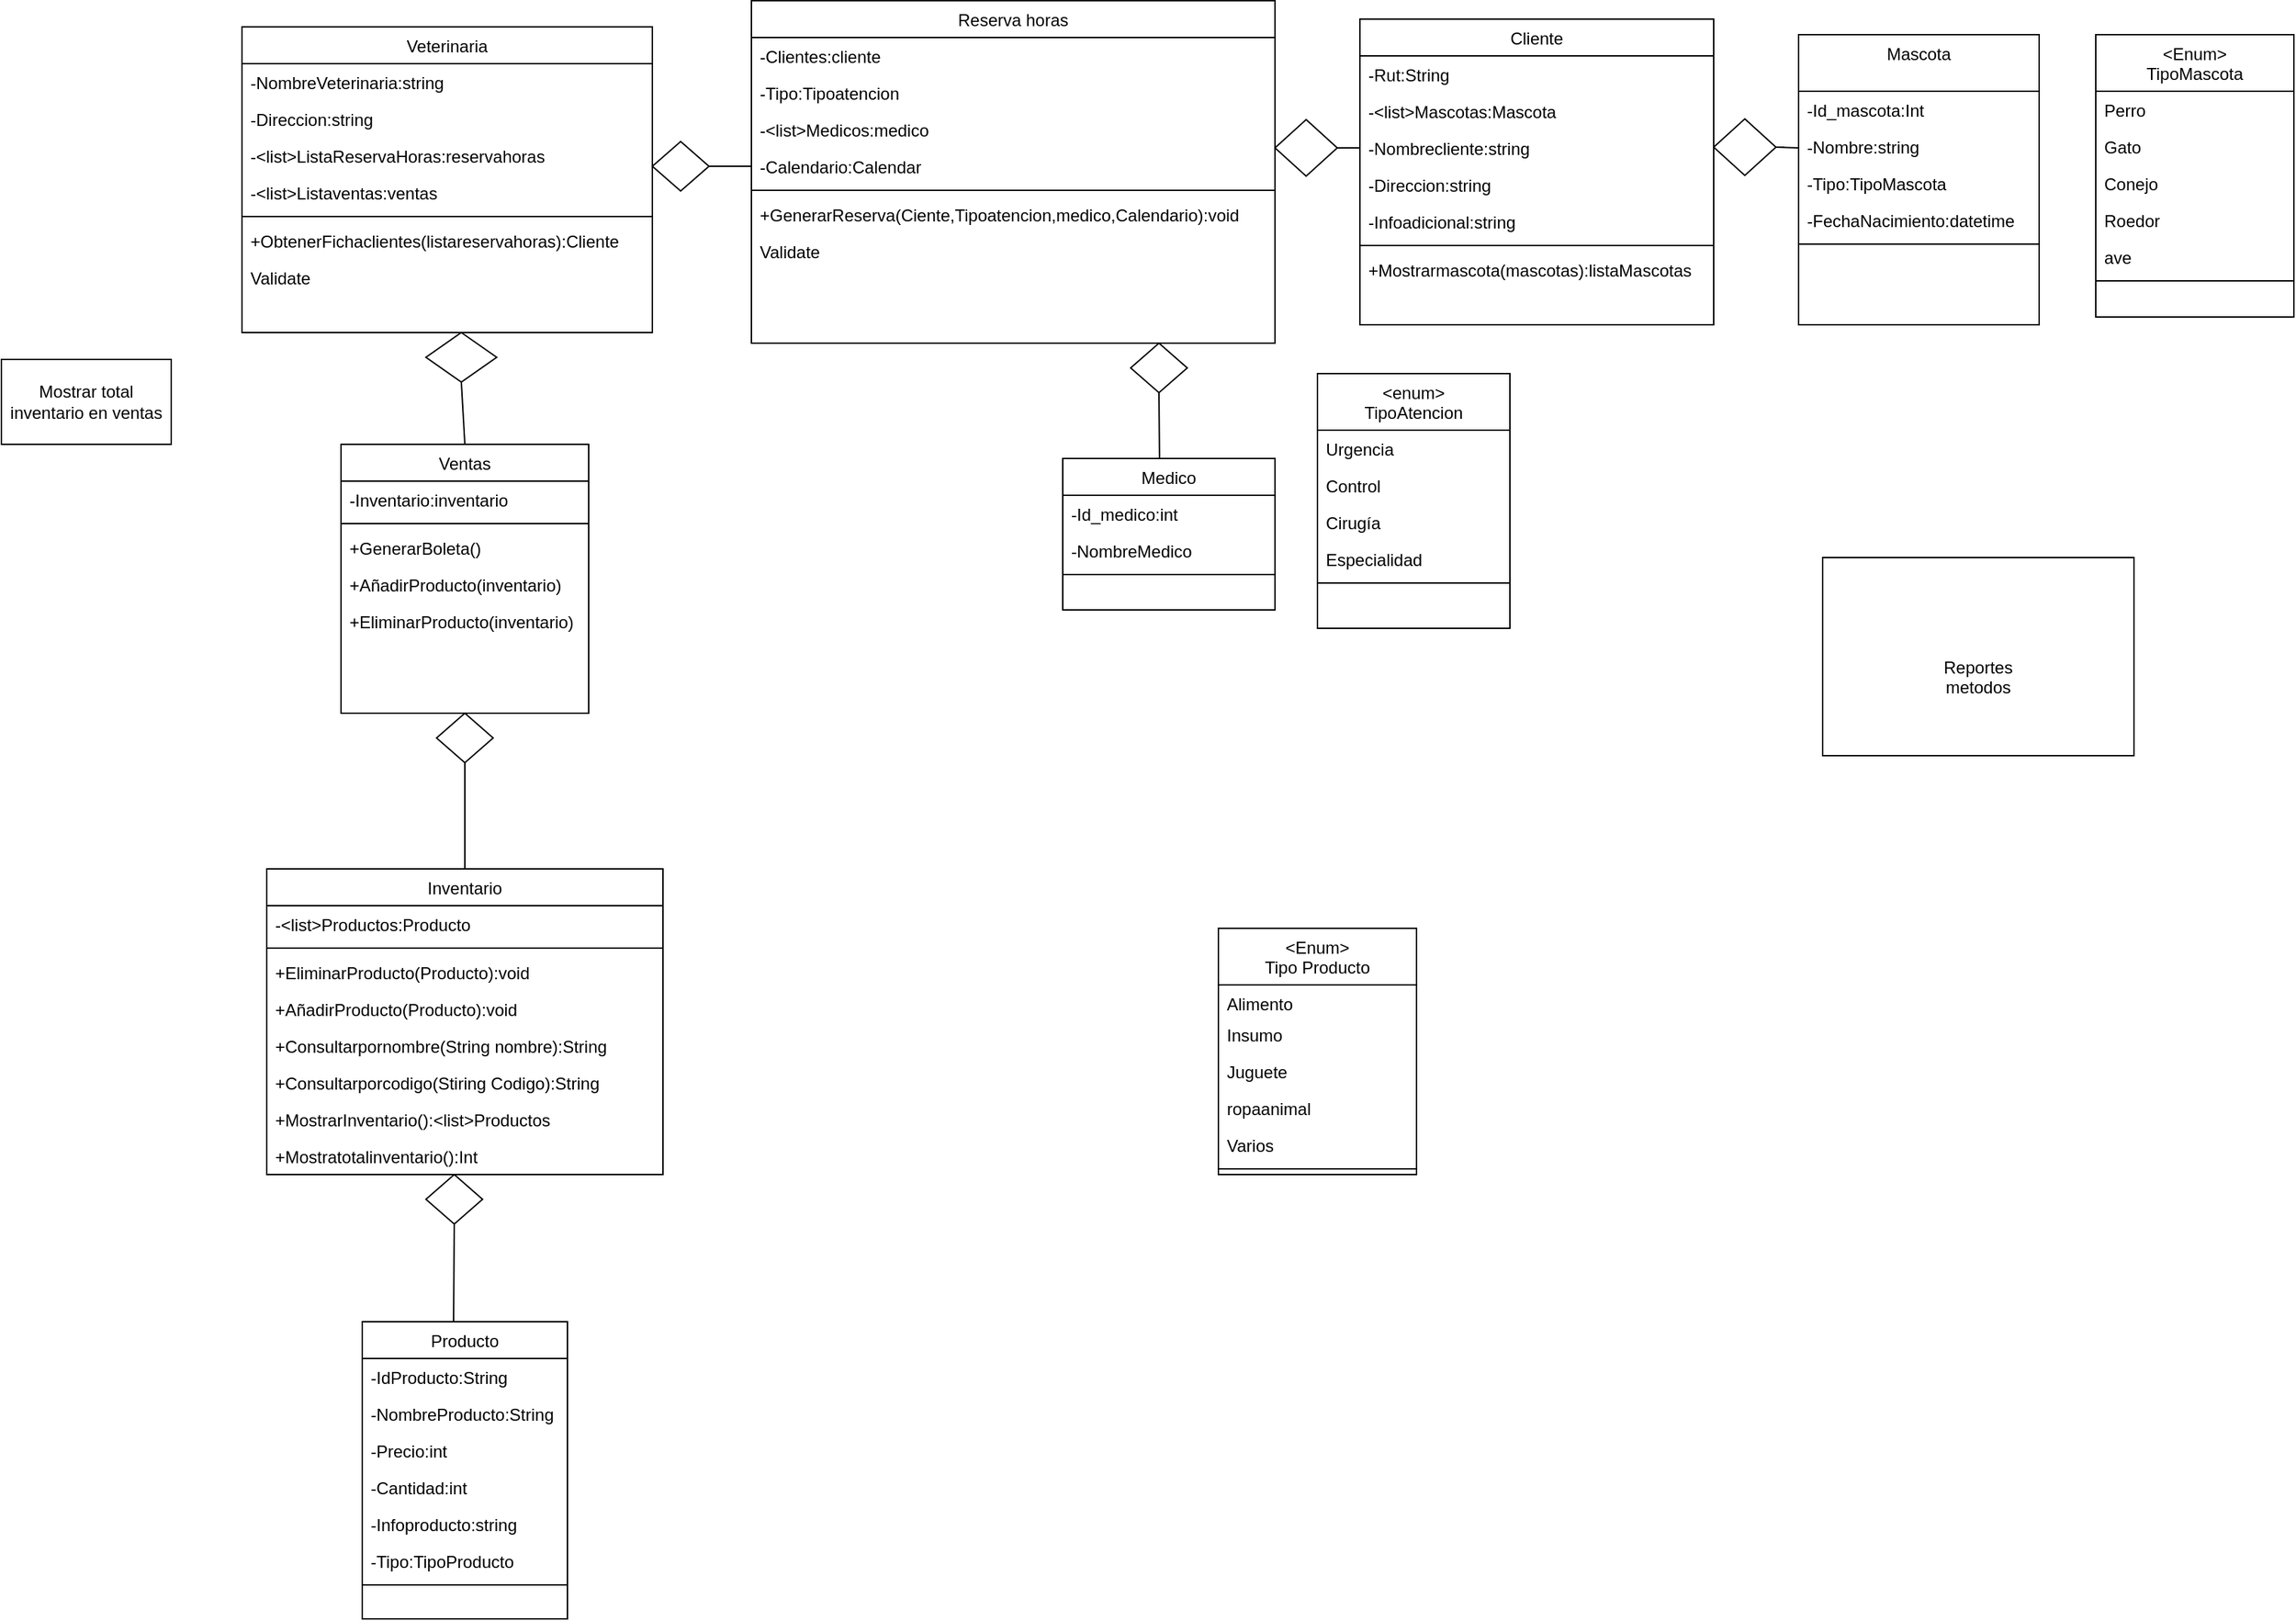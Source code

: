 <mxfile version="14.5.10" type="github">
  <diagram id="C5RBs43oDa-KdzZeNtuy" name="Page-1">
    <mxGraphModel dx="1504" dy="377" grid="1" gridSize="10" guides="1" tooltips="1" connect="1" arrows="1" fold="1" page="1" pageScale="1" pageWidth="827" pageHeight="1169" math="0" shadow="0">
      <root>
        <mxCell id="WIyWlLk6GJQsqaUBKTNV-0" />
        <mxCell id="WIyWlLk6GJQsqaUBKTNV-1" parent="WIyWlLk6GJQsqaUBKTNV-0" />
        <mxCell id="zkfFHV4jXpPFQw0GAbJ--17" value="Inventario" style="swimlane;fontStyle=0;align=center;verticalAlign=top;childLayout=stackLayout;horizontal=1;startSize=26;horizontalStack=0;resizeParent=1;resizeLast=0;collapsible=1;marginBottom=0;rounded=0;shadow=0;strokeWidth=1;" parent="WIyWlLk6GJQsqaUBKTNV-1" vertex="1">
          <mxGeometry x="-272.5" y="620" width="280" height="216" as="geometry">
            <mxRectangle x="550" y="140" width="160" height="26" as="alternateBounds" />
          </mxGeometry>
        </mxCell>
        <mxCell id="pAXLsdDcCpIBpQRC8wqV-13" value="-&lt;list&gt;Productos:Producto" style="text;align=left;verticalAlign=top;spacingLeft=4;spacingRight=4;overflow=hidden;rotatable=0;points=[[0,0.5],[1,0.5]];portConstraint=eastwest;" parent="zkfFHV4jXpPFQw0GAbJ--17" vertex="1">
          <mxGeometry y="26" width="280" height="26" as="geometry" />
        </mxCell>
        <mxCell id="zkfFHV4jXpPFQw0GAbJ--23" value="" style="line;html=1;strokeWidth=1;align=left;verticalAlign=middle;spacingTop=-1;spacingLeft=3;spacingRight=3;rotatable=0;labelPosition=right;points=[];portConstraint=eastwest;" parent="zkfFHV4jXpPFQw0GAbJ--17" vertex="1">
          <mxGeometry y="52" width="280" height="8" as="geometry" />
        </mxCell>
        <mxCell id="zkfFHV4jXpPFQw0GAbJ--24" value="+EliminarProducto(Producto):void" style="text;align=left;verticalAlign=top;spacingLeft=4;spacingRight=4;overflow=hidden;rotatable=0;points=[[0,0.5],[1,0.5]];portConstraint=eastwest;" parent="zkfFHV4jXpPFQw0GAbJ--17" vertex="1">
          <mxGeometry y="60" width="280" height="26" as="geometry" />
        </mxCell>
        <mxCell id="Laql4It3-vyIXYwrqMl--11" value="+AñadirProducto(Producto):void" style="text;align=left;verticalAlign=top;spacingLeft=4;spacingRight=4;overflow=hidden;rotatable=0;points=[[0,0.5],[1,0.5]];portConstraint=eastwest;" parent="zkfFHV4jXpPFQw0GAbJ--17" vertex="1">
          <mxGeometry y="86" width="280" height="26" as="geometry" />
        </mxCell>
        <mxCell id="Y-iIQc1QIP6CNmH4WDU5-6" value="+Consultarpornombre(String nombre):String" style="text;align=left;verticalAlign=top;spacingLeft=4;spacingRight=4;overflow=hidden;rotatable=0;points=[[0,0.5],[1,0.5]];portConstraint=eastwest;" vertex="1" parent="zkfFHV4jXpPFQw0GAbJ--17">
          <mxGeometry y="112" width="280" height="26" as="geometry" />
        </mxCell>
        <mxCell id="Y-iIQc1QIP6CNmH4WDU5-7" value="+Consultarporcodigo(Stiring Codigo):String" style="text;align=left;verticalAlign=top;spacingLeft=4;spacingRight=4;overflow=hidden;rotatable=0;points=[[0,0.5],[1,0.5]];portConstraint=eastwest;" vertex="1" parent="zkfFHV4jXpPFQw0GAbJ--17">
          <mxGeometry y="138" width="280" height="26" as="geometry" />
        </mxCell>
        <mxCell id="Y-iIQc1QIP6CNmH4WDU5-8" value="+MostrarInventario():&lt;list&gt;Productos" style="text;align=left;verticalAlign=top;spacingLeft=4;spacingRight=4;overflow=hidden;rotatable=0;points=[[0,0.5],[1,0.5]];portConstraint=eastwest;" vertex="1" parent="zkfFHV4jXpPFQw0GAbJ--17">
          <mxGeometry y="164" width="280" height="26" as="geometry" />
        </mxCell>
        <mxCell id="Y-iIQc1QIP6CNmH4WDU5-13" value="+Mostratotalinventario():Int " style="text;align=left;verticalAlign=top;spacingLeft=4;spacingRight=4;overflow=hidden;rotatable=0;points=[[0,0.5],[1,0.5]];portConstraint=eastwest;" vertex="1" parent="zkfFHV4jXpPFQw0GAbJ--17">
          <mxGeometry y="190" width="280" height="26" as="geometry" />
        </mxCell>
        <mxCell id="pAXLsdDcCpIBpQRC8wqV-14" value="&lt;Enum&gt;&#xa;TipoMascota" style="swimlane;fontStyle=0;align=center;verticalAlign=top;childLayout=stackLayout;horizontal=1;startSize=40;horizontalStack=0;resizeParent=1;resizeLast=0;collapsible=1;marginBottom=0;rounded=0;shadow=0;strokeWidth=1;" parent="WIyWlLk6GJQsqaUBKTNV-1" vertex="1">
          <mxGeometry x="1020" y="30.5" width="140" height="199.5" as="geometry">
            <mxRectangle x="550" y="140" width="160" height="26" as="alternateBounds" />
          </mxGeometry>
        </mxCell>
        <mxCell id="pAXLsdDcCpIBpQRC8wqV-24" value="Perro" style="text;align=left;verticalAlign=top;spacingLeft=4;spacingRight=4;overflow=hidden;rotatable=0;points=[[0,0.5],[1,0.5]];portConstraint=eastwest;" parent="pAXLsdDcCpIBpQRC8wqV-14" vertex="1">
          <mxGeometry y="40" width="140" height="26" as="geometry" />
        </mxCell>
        <mxCell id="pAXLsdDcCpIBpQRC8wqV-25" value="Gato" style="text;align=left;verticalAlign=top;spacingLeft=4;spacingRight=4;overflow=hidden;rotatable=0;points=[[0,0.5],[1,0.5]];portConstraint=eastwest;" parent="pAXLsdDcCpIBpQRC8wqV-14" vertex="1">
          <mxGeometry y="66" width="140" height="26" as="geometry" />
        </mxCell>
        <mxCell id="pAXLsdDcCpIBpQRC8wqV-26" value="Conejo" style="text;align=left;verticalAlign=top;spacingLeft=4;spacingRight=4;overflow=hidden;rotatable=0;points=[[0,0.5],[1,0.5]];portConstraint=eastwest;" parent="pAXLsdDcCpIBpQRC8wqV-14" vertex="1">
          <mxGeometry y="92" width="140" height="26" as="geometry" />
        </mxCell>
        <mxCell id="pAXLsdDcCpIBpQRC8wqV-27" value="Roedor" style="text;align=left;verticalAlign=top;spacingLeft=4;spacingRight=4;overflow=hidden;rotatable=0;points=[[0,0.5],[1,0.5]];portConstraint=eastwest;" parent="pAXLsdDcCpIBpQRC8wqV-14" vertex="1">
          <mxGeometry y="118" width="140" height="26" as="geometry" />
        </mxCell>
        <mxCell id="pAXLsdDcCpIBpQRC8wqV-28" value="ave" style="text;align=left;verticalAlign=top;spacingLeft=4;spacingRight=4;overflow=hidden;rotatable=0;points=[[0,0.5],[1,0.5]];portConstraint=eastwest;" parent="pAXLsdDcCpIBpQRC8wqV-14" vertex="1">
          <mxGeometry y="144" width="140" height="26" as="geometry" />
        </mxCell>
        <mxCell id="pAXLsdDcCpIBpQRC8wqV-21" value="" style="line;html=1;strokeWidth=1;align=left;verticalAlign=middle;spacingTop=-1;spacingLeft=3;spacingRight=3;rotatable=0;labelPosition=right;points=[];portConstraint=eastwest;" parent="pAXLsdDcCpIBpQRC8wqV-14" vertex="1">
          <mxGeometry y="170" width="140" height="8" as="geometry" />
        </mxCell>
        <mxCell id="pAXLsdDcCpIBpQRC8wqV-29" value="Veterinaria" style="swimlane;fontStyle=0;align=center;verticalAlign=top;childLayout=stackLayout;horizontal=1;startSize=26;horizontalStack=0;resizeParent=1;resizeLast=0;collapsible=1;marginBottom=0;rounded=0;shadow=0;strokeWidth=1;" parent="WIyWlLk6GJQsqaUBKTNV-1" vertex="1">
          <mxGeometry x="-290" y="25" width="290" height="216" as="geometry">
            <mxRectangle x="550" y="140" width="160" height="26" as="alternateBounds" />
          </mxGeometry>
        </mxCell>
        <mxCell id="pAXLsdDcCpIBpQRC8wqV-30" value="-NombreVeterinaria:string" style="text;align=left;verticalAlign=top;spacingLeft=4;spacingRight=4;overflow=hidden;rotatable=0;points=[[0,0.5],[1,0.5]];portConstraint=eastwest;" parent="pAXLsdDcCpIBpQRC8wqV-29" vertex="1">
          <mxGeometry y="26" width="290" height="26" as="geometry" />
        </mxCell>
        <mxCell id="pAXLsdDcCpIBpQRC8wqV-34" value="-Direccion:string" style="text;align=left;verticalAlign=top;spacingLeft=4;spacingRight=4;overflow=hidden;rotatable=0;points=[[0,0.5],[1,0.5]];portConstraint=eastwest;rounded=0;shadow=0;html=0;" parent="pAXLsdDcCpIBpQRC8wqV-29" vertex="1">
          <mxGeometry y="52" width="290" height="26" as="geometry" />
        </mxCell>
        <mxCell id="Laql4It3-vyIXYwrqMl--0" value="-&lt;list&gt;ListaReservaHoras:reservahoras" style="text;align=left;verticalAlign=top;spacingLeft=4;spacingRight=4;overflow=hidden;rotatable=0;points=[[0,0.5],[1,0.5]];portConstraint=eastwest;" parent="pAXLsdDcCpIBpQRC8wqV-29" vertex="1">
          <mxGeometry y="78" width="290" height="26" as="geometry" />
        </mxCell>
        <mxCell id="Y-iIQc1QIP6CNmH4WDU5-12" value="-&lt;list&gt;Listaventas:ventas" style="text;align=left;verticalAlign=top;spacingLeft=4;spacingRight=4;overflow=hidden;rotatable=0;points=[[0,0.5],[1,0.5]];portConstraint=eastwest;" vertex="1" parent="pAXLsdDcCpIBpQRC8wqV-29">
          <mxGeometry y="104" width="290" height="26" as="geometry" />
        </mxCell>
        <mxCell id="pAXLsdDcCpIBpQRC8wqV-36" value="" style="line;html=1;strokeWidth=1;align=left;verticalAlign=middle;spacingTop=-1;spacingLeft=3;spacingRight=3;rotatable=0;labelPosition=right;points=[];portConstraint=eastwest;" parent="pAXLsdDcCpIBpQRC8wqV-29" vertex="1">
          <mxGeometry y="130" width="290" height="8" as="geometry" />
        </mxCell>
        <mxCell id="pAXLsdDcCpIBpQRC8wqV-37" value="+ObtenerFichaclientes(listareservahoras):Cliente" style="text;align=left;verticalAlign=top;spacingLeft=4;spacingRight=4;overflow=hidden;rotatable=0;points=[[0,0.5],[1,0.5]];portConstraint=eastwest;" parent="pAXLsdDcCpIBpQRC8wqV-29" vertex="1">
          <mxGeometry y="138" width="290" height="26" as="geometry" />
        </mxCell>
        <mxCell id="pAXLsdDcCpIBpQRC8wqV-38" value="Validate" style="text;align=left;verticalAlign=top;spacingLeft=4;spacingRight=4;overflow=hidden;rotatable=0;points=[[0,0.5],[1,0.5]];portConstraint=eastwest;" parent="pAXLsdDcCpIBpQRC8wqV-29" vertex="1">
          <mxGeometry y="164" width="290" height="26" as="geometry" />
        </mxCell>
        <mxCell id="pAXLsdDcCpIBpQRC8wqV-39" value="Cliente" style="swimlane;fontStyle=0;align=center;verticalAlign=top;childLayout=stackLayout;horizontal=1;startSize=26;horizontalStack=0;resizeParent=1;resizeLast=0;collapsible=1;marginBottom=0;rounded=0;shadow=0;strokeWidth=1;" parent="WIyWlLk6GJQsqaUBKTNV-1" vertex="1">
          <mxGeometry x="500" y="19.5" width="250" height="216" as="geometry">
            <mxRectangle x="550" y="140" width="160" height="26" as="alternateBounds" />
          </mxGeometry>
        </mxCell>
        <mxCell id="pAXLsdDcCpIBpQRC8wqV-42" value="-Rut:String" style="text;align=left;verticalAlign=top;spacingLeft=4;spacingRight=4;overflow=hidden;rotatable=0;points=[[0,0.5],[1,0.5]];portConstraint=eastwest;rounded=0;shadow=0;html=0;" parent="pAXLsdDcCpIBpQRC8wqV-39" vertex="1">
          <mxGeometry y="26" width="250" height="26" as="geometry" />
        </mxCell>
        <mxCell id="pAXLsdDcCpIBpQRC8wqV-41" value="-&lt;list&gt;Mascotas:Mascota" style="text;align=left;verticalAlign=top;spacingLeft=4;spacingRight=4;overflow=hidden;rotatable=0;points=[[0,0.5],[1,0.5]];portConstraint=eastwest;" parent="pAXLsdDcCpIBpQRC8wqV-39" vertex="1">
          <mxGeometry y="52" width="250" height="26" as="geometry" />
        </mxCell>
        <mxCell id="pAXLsdDcCpIBpQRC8wqV-40" value="-Nombrecliente:string" style="text;align=left;verticalAlign=top;spacingLeft=4;spacingRight=4;overflow=hidden;rotatable=0;points=[[0,0.5],[1,0.5]];portConstraint=eastwest;" parent="pAXLsdDcCpIBpQRC8wqV-39" vertex="1">
          <mxGeometry y="78" width="250" height="26" as="geometry" />
        </mxCell>
        <mxCell id="pAXLsdDcCpIBpQRC8wqV-44" value="-Direccion:string" style="text;align=left;verticalAlign=top;spacingLeft=4;spacingRight=4;overflow=hidden;rotatable=0;points=[[0,0.5],[1,0.5]];portConstraint=eastwest;rounded=0;shadow=0;html=0;" parent="pAXLsdDcCpIBpQRC8wqV-39" vertex="1">
          <mxGeometry y="104" width="250" height="26" as="geometry" />
        </mxCell>
        <mxCell id="pAXLsdDcCpIBpQRC8wqV-45" value="-Infoadicional:string" style="text;align=left;verticalAlign=top;spacingLeft=4;spacingRight=4;overflow=hidden;rotatable=0;points=[[0,0.5],[1,0.5]];portConstraint=eastwest;rounded=0;shadow=0;html=0;" parent="pAXLsdDcCpIBpQRC8wqV-39" vertex="1">
          <mxGeometry y="130" width="250" height="26" as="geometry" />
        </mxCell>
        <mxCell id="pAXLsdDcCpIBpQRC8wqV-46" value="" style="line;html=1;strokeWidth=1;align=left;verticalAlign=middle;spacingTop=-1;spacingLeft=3;spacingRight=3;rotatable=0;labelPosition=right;points=[];portConstraint=eastwest;" parent="pAXLsdDcCpIBpQRC8wqV-39" vertex="1">
          <mxGeometry y="156" width="250" height="8" as="geometry" />
        </mxCell>
        <mxCell id="pAXLsdDcCpIBpQRC8wqV-48" value="+Mostrarmascota(mascotas):listaMascotas" style="text;align=left;verticalAlign=top;spacingLeft=4;spacingRight=4;overflow=hidden;rotatable=0;points=[[0,0.5],[1,0.5]];portConstraint=eastwest;" parent="pAXLsdDcCpIBpQRC8wqV-39" vertex="1">
          <mxGeometry y="164" width="250" height="26" as="geometry" />
        </mxCell>
        <mxCell id="pAXLsdDcCpIBpQRC8wqV-52" value="Mascota" style="swimlane;fontStyle=0;align=center;verticalAlign=top;childLayout=stackLayout;horizontal=1;startSize=40;horizontalStack=0;resizeParent=1;resizeLast=0;collapsible=1;marginBottom=0;rounded=0;shadow=0;strokeWidth=1;" parent="WIyWlLk6GJQsqaUBKTNV-1" vertex="1">
          <mxGeometry x="810" y="30.5" width="170" height="205" as="geometry">
            <mxRectangle x="550" y="140" width="160" height="26" as="alternateBounds" />
          </mxGeometry>
        </mxCell>
        <mxCell id="Y-iIQc1QIP6CNmH4WDU5-19" value="-Id_mascota:Int" style="text;align=left;verticalAlign=top;spacingLeft=4;spacingRight=4;overflow=hidden;rotatable=0;points=[[0,0.5],[1,0.5]];portConstraint=eastwest;" vertex="1" parent="pAXLsdDcCpIBpQRC8wqV-52">
          <mxGeometry y="40" width="170" height="26" as="geometry" />
        </mxCell>
        <mxCell id="pAXLsdDcCpIBpQRC8wqV-53" value="-Nombre:string" style="text;align=left;verticalAlign=top;spacingLeft=4;spacingRight=4;overflow=hidden;rotatable=0;points=[[0,0.5],[1,0.5]];portConstraint=eastwest;" parent="pAXLsdDcCpIBpQRC8wqV-52" vertex="1">
          <mxGeometry y="66" width="170" height="26" as="geometry" />
        </mxCell>
        <mxCell id="pAXLsdDcCpIBpQRC8wqV-54" value="-Tipo:TipoMascota" style="text;align=left;verticalAlign=top;spacingLeft=4;spacingRight=4;overflow=hidden;rotatable=0;points=[[0,0.5],[1,0.5]];portConstraint=eastwest;" parent="pAXLsdDcCpIBpQRC8wqV-52" vertex="1">
          <mxGeometry y="92" width="170" height="26" as="geometry" />
        </mxCell>
        <mxCell id="pAXLsdDcCpIBpQRC8wqV-56" value="-FechaNacimiento:datetime" style="text;align=left;verticalAlign=top;spacingLeft=4;spacingRight=4;overflow=hidden;rotatable=0;points=[[0,0.5],[1,0.5]];portConstraint=eastwest;" parent="pAXLsdDcCpIBpQRC8wqV-52" vertex="1">
          <mxGeometry y="118" width="170" height="26" as="geometry" />
        </mxCell>
        <mxCell id="pAXLsdDcCpIBpQRC8wqV-58" value="" style="line;html=1;strokeWidth=1;align=left;verticalAlign=middle;spacingTop=-1;spacingLeft=3;spacingRight=3;rotatable=0;labelPosition=right;points=[];portConstraint=eastwest;" parent="pAXLsdDcCpIBpQRC8wqV-52" vertex="1">
          <mxGeometry y="144" width="170" height="8" as="geometry" />
        </mxCell>
        <mxCell id="9S0mu8tdKpRcVwKUyl3U-0" value="" style="rhombus;whiteSpace=wrap;html=1;" parent="WIyWlLk6GJQsqaUBKTNV-1" vertex="1">
          <mxGeometry x="-160" y="241" width="50" height="35" as="geometry" />
        </mxCell>
        <mxCell id="9S0mu8tdKpRcVwKUyl3U-2" value="" style="endArrow=none;html=1;entryX=0.5;entryY=1;entryDx=0;entryDy=0;exitX=0.5;exitY=0;exitDx=0;exitDy=0;" parent="WIyWlLk6GJQsqaUBKTNV-1" target="9S0mu8tdKpRcVwKUyl3U-0" edge="1" source="Laql4It3-vyIXYwrqMl--5">
          <mxGeometry width="50" height="50" relative="1" as="geometry">
            <mxPoint x="95" y="310" as="sourcePoint" />
            <mxPoint x="150" y="310" as="targetPoint" />
          </mxGeometry>
        </mxCell>
        <mxCell id="9S0mu8tdKpRcVwKUyl3U-3" value="Producto" style="swimlane;fontStyle=0;align=center;verticalAlign=top;childLayout=stackLayout;horizontal=1;startSize=26;horizontalStack=0;resizeParent=1;resizeLast=0;collapsible=1;marginBottom=0;rounded=0;shadow=0;strokeWidth=1;" parent="WIyWlLk6GJQsqaUBKTNV-1" vertex="1">
          <mxGeometry x="-205" y="940" width="145" height="210" as="geometry">
            <mxRectangle x="550" y="140" width="160" height="26" as="alternateBounds" />
          </mxGeometry>
        </mxCell>
        <mxCell id="9S0mu8tdKpRcVwKUyl3U-4" value="-IdProducto:String" style="text;align=left;verticalAlign=top;spacingLeft=4;spacingRight=4;overflow=hidden;rotatable=0;points=[[0,0.5],[1,0.5]];portConstraint=eastwest;" parent="9S0mu8tdKpRcVwKUyl3U-3" vertex="1">
          <mxGeometry y="26" width="145" height="26" as="geometry" />
        </mxCell>
        <mxCell id="9S0mu8tdKpRcVwKUyl3U-10" value="-NombreProducto:String" style="text;align=left;verticalAlign=top;spacingLeft=4;spacingRight=4;overflow=hidden;rotatable=0;points=[[0,0.5],[1,0.5]];portConstraint=eastwest;" parent="9S0mu8tdKpRcVwKUyl3U-3" vertex="1">
          <mxGeometry y="52" width="145" height="26" as="geometry" />
        </mxCell>
        <mxCell id="Laql4It3-vyIXYwrqMl--9" value="-Precio:int" style="text;align=left;verticalAlign=top;spacingLeft=4;spacingRight=4;overflow=hidden;rotatable=0;points=[[0,0.5],[1,0.5]];portConstraint=eastwest;" parent="9S0mu8tdKpRcVwKUyl3U-3" vertex="1">
          <mxGeometry y="78" width="145" height="26" as="geometry" />
        </mxCell>
        <mxCell id="9S0mu8tdKpRcVwKUyl3U-11" value="-Cantidad:int" style="text;align=left;verticalAlign=top;spacingLeft=4;spacingRight=4;overflow=hidden;rotatable=0;points=[[0,0.5],[1,0.5]];portConstraint=eastwest;" parent="9S0mu8tdKpRcVwKUyl3U-3" vertex="1">
          <mxGeometry y="104" width="145" height="26" as="geometry" />
        </mxCell>
        <mxCell id="9S0mu8tdKpRcVwKUyl3U-27" value="-Infoproducto:string" style="text;align=left;verticalAlign=top;spacingLeft=4;spacingRight=4;overflow=hidden;rotatable=0;points=[[0,0.5],[1,0.5]];portConstraint=eastwest;" parent="9S0mu8tdKpRcVwKUyl3U-3" vertex="1">
          <mxGeometry y="130" width="145" height="26" as="geometry" />
        </mxCell>
        <mxCell id="9S0mu8tdKpRcVwKUyl3U-12" value="-Tipo:TipoProducto" style="text;align=left;verticalAlign=top;spacingLeft=4;spacingRight=4;overflow=hidden;rotatable=0;points=[[0,0.5],[1,0.5]];portConstraint=eastwest;" parent="9S0mu8tdKpRcVwKUyl3U-3" vertex="1">
          <mxGeometry y="156" width="145" height="26" as="geometry" />
        </mxCell>
        <mxCell id="9S0mu8tdKpRcVwKUyl3U-5" value="" style="line;html=1;strokeWidth=1;align=left;verticalAlign=middle;spacingTop=-1;spacingLeft=3;spacingRight=3;rotatable=0;labelPosition=right;points=[];portConstraint=eastwest;" parent="9S0mu8tdKpRcVwKUyl3U-3" vertex="1">
          <mxGeometry y="182" width="145" height="8" as="geometry" />
        </mxCell>
        <mxCell id="9S0mu8tdKpRcVwKUyl3U-7" value="" style="rhombus;whiteSpace=wrap;html=1;" parent="WIyWlLk6GJQsqaUBKTNV-1" vertex="1">
          <mxGeometry y="106" width="40" height="35" as="geometry" />
        </mxCell>
        <mxCell id="9S0mu8tdKpRcVwKUyl3U-9" value="" style="endArrow=none;html=1;exitX=1;exitY=0.5;exitDx=0;exitDy=0;entryX=0;entryY=0.5;entryDx=0;entryDy=0;" parent="WIyWlLk6GJQsqaUBKTNV-1" source="9S0mu8tdKpRcVwKUyl3U-7" edge="1" target="9S0mu8tdKpRcVwKUyl3U-58">
          <mxGeometry width="50" height="50" relative="1" as="geometry">
            <mxPoint x="230" y="160" as="sourcePoint" />
            <mxPoint x="290" y="123.5" as="targetPoint" />
          </mxGeometry>
        </mxCell>
        <mxCell id="9S0mu8tdKpRcVwKUyl3U-13" value="" style="rhombus;whiteSpace=wrap;html=1;" parent="WIyWlLk6GJQsqaUBKTNV-1" vertex="1">
          <mxGeometry x="-152.5" y="510" width="40" height="35" as="geometry" />
        </mxCell>
        <mxCell id="9S0mu8tdKpRcVwKUyl3U-18" value="&lt;Enum&gt;&#xa;Tipo Producto" style="swimlane;fontStyle=0;align=center;verticalAlign=top;childLayout=stackLayout;horizontal=1;startSize=40;horizontalStack=0;resizeParent=1;resizeLast=0;collapsible=1;marginBottom=0;rounded=0;shadow=0;strokeWidth=1;" parent="WIyWlLk6GJQsqaUBKTNV-1" vertex="1">
          <mxGeometry x="400" y="662" width="140" height="174" as="geometry">
            <mxRectangle x="550" y="140" width="160" height="26" as="alternateBounds" />
          </mxGeometry>
        </mxCell>
        <mxCell id="9S0mu8tdKpRcVwKUyl3U-20" value="Alimento" style="text;align=left;verticalAlign=top;spacingLeft=4;spacingRight=4;overflow=hidden;rotatable=0;points=[[0,0.5],[1,0.5]];portConstraint=eastwest;" parent="9S0mu8tdKpRcVwKUyl3U-18" vertex="1">
          <mxGeometry y="40" width="140" height="22" as="geometry" />
        </mxCell>
        <mxCell id="9S0mu8tdKpRcVwKUyl3U-21" value="Insumo" style="text;align=left;verticalAlign=top;spacingLeft=4;spacingRight=4;overflow=hidden;rotatable=0;points=[[0,0.5],[1,0.5]];portConstraint=eastwest;" parent="9S0mu8tdKpRcVwKUyl3U-18" vertex="1">
          <mxGeometry y="62" width="140" height="26" as="geometry" />
        </mxCell>
        <mxCell id="9S0mu8tdKpRcVwKUyl3U-22" value="Juguete" style="text;align=left;verticalAlign=top;spacingLeft=4;spacingRight=4;overflow=hidden;rotatable=0;points=[[0,0.5],[1,0.5]];portConstraint=eastwest;" parent="9S0mu8tdKpRcVwKUyl3U-18" vertex="1">
          <mxGeometry y="88" width="140" height="26" as="geometry" />
        </mxCell>
        <mxCell id="9S0mu8tdKpRcVwKUyl3U-23" value="ropaanimal&#xa;" style="text;align=left;verticalAlign=top;spacingLeft=4;spacingRight=4;overflow=hidden;rotatable=0;points=[[0,0.5],[1,0.5]];portConstraint=eastwest;" parent="9S0mu8tdKpRcVwKUyl3U-18" vertex="1">
          <mxGeometry y="114" width="140" height="26" as="geometry" />
        </mxCell>
        <mxCell id="Laql4It3-vyIXYwrqMl--10" value="Varios" style="text;align=left;verticalAlign=top;spacingLeft=4;spacingRight=4;overflow=hidden;rotatable=0;points=[[0,0.5],[1,0.5]];portConstraint=eastwest;" parent="9S0mu8tdKpRcVwKUyl3U-18" vertex="1">
          <mxGeometry y="140" width="140" height="26" as="geometry" />
        </mxCell>
        <mxCell id="9S0mu8tdKpRcVwKUyl3U-24" value="" style="line;html=1;strokeWidth=1;align=left;verticalAlign=middle;spacingTop=-1;spacingLeft=3;spacingRight=3;rotatable=0;labelPosition=right;points=[];portConstraint=eastwest;" parent="9S0mu8tdKpRcVwKUyl3U-18" vertex="1">
          <mxGeometry y="166" width="140" height="8" as="geometry" />
        </mxCell>
        <mxCell id="9S0mu8tdKpRcVwKUyl3U-28" value="Reserva horas" style="swimlane;fontStyle=0;align=center;verticalAlign=top;childLayout=stackLayout;horizontal=1;startSize=26;horizontalStack=0;resizeParent=1;resizeLast=0;collapsible=1;marginBottom=0;rounded=0;shadow=0;strokeWidth=1;" parent="WIyWlLk6GJQsqaUBKTNV-1" vertex="1">
          <mxGeometry x="70" y="6.5" width="370" height="242" as="geometry">
            <mxRectangle x="550" y="140" width="160" height="26" as="alternateBounds" />
          </mxGeometry>
        </mxCell>
        <mxCell id="9S0mu8tdKpRcVwKUyl3U-29" value="-Clientes:cliente" style="text;align=left;verticalAlign=top;spacingLeft=4;spacingRight=4;overflow=hidden;rotatable=0;points=[[0,0.5],[1,0.5]];portConstraint=eastwest;" parent="9S0mu8tdKpRcVwKUyl3U-28" vertex="1">
          <mxGeometry y="26" width="370" height="26" as="geometry" />
        </mxCell>
        <mxCell id="9S0mu8tdKpRcVwKUyl3U-31" value="-Tipo:Tipoatencion" style="text;align=left;verticalAlign=top;spacingLeft=4;spacingRight=4;overflow=hidden;rotatable=0;points=[[0,0.5],[1,0.5]];portConstraint=eastwest;rounded=0;shadow=0;html=0;" parent="9S0mu8tdKpRcVwKUyl3U-28" vertex="1">
          <mxGeometry y="52" width="370" height="26" as="geometry" />
        </mxCell>
        <mxCell id="9S0mu8tdKpRcVwKUyl3U-32" value="-&lt;list&gt;Medicos:medico" style="text;align=left;verticalAlign=top;spacingLeft=4;spacingRight=4;overflow=hidden;rotatable=0;points=[[0,0.5],[1,0.5]];portConstraint=eastwest;rounded=0;shadow=0;html=0;" parent="9S0mu8tdKpRcVwKUyl3U-28" vertex="1">
          <mxGeometry y="78" width="370" height="26" as="geometry" />
        </mxCell>
        <mxCell id="9S0mu8tdKpRcVwKUyl3U-58" value="-Calendario:Calendar" style="text;align=left;verticalAlign=top;spacingLeft=4;spacingRight=4;overflow=hidden;rotatable=0;points=[[0,0.5],[1,0.5]];portConstraint=eastwest;rounded=0;shadow=0;html=0;" parent="9S0mu8tdKpRcVwKUyl3U-28" vertex="1">
          <mxGeometry y="104" width="370" height="26" as="geometry" />
        </mxCell>
        <mxCell id="9S0mu8tdKpRcVwKUyl3U-34" value="" style="line;html=1;strokeWidth=1;align=left;verticalAlign=middle;spacingTop=-1;spacingLeft=3;spacingRight=3;rotatable=0;labelPosition=right;points=[];portConstraint=eastwest;" parent="9S0mu8tdKpRcVwKUyl3U-28" vertex="1">
          <mxGeometry y="130" width="370" height="8" as="geometry" />
        </mxCell>
        <mxCell id="9S0mu8tdKpRcVwKUyl3U-35" value="+GenerarReserva(Ciente,Tipoatencion,medico,Calendario):void" style="text;align=left;verticalAlign=top;spacingLeft=4;spacingRight=4;overflow=hidden;rotatable=0;points=[[0,0.5],[1,0.5]];portConstraint=eastwest;" parent="9S0mu8tdKpRcVwKUyl3U-28" vertex="1">
          <mxGeometry y="138" width="370" height="26" as="geometry" />
        </mxCell>
        <mxCell id="9S0mu8tdKpRcVwKUyl3U-36" value="Validate" style="text;align=left;verticalAlign=top;spacingLeft=4;spacingRight=4;overflow=hidden;rotatable=0;points=[[0,0.5],[1,0.5]];portConstraint=eastwest;" parent="9S0mu8tdKpRcVwKUyl3U-28" vertex="1">
          <mxGeometry y="164" width="370" height="26" as="geometry" />
        </mxCell>
        <mxCell id="9S0mu8tdKpRcVwKUyl3U-37" value="Medico" style="swimlane;fontStyle=0;align=center;verticalAlign=top;childLayout=stackLayout;horizontal=1;startSize=26;horizontalStack=0;resizeParent=1;resizeLast=0;collapsible=1;marginBottom=0;rounded=0;shadow=0;strokeWidth=1;" parent="WIyWlLk6GJQsqaUBKTNV-1" vertex="1">
          <mxGeometry x="290" y="330" width="150" height="107" as="geometry">
            <mxRectangle x="550" y="140" width="160" height="26" as="alternateBounds" />
          </mxGeometry>
        </mxCell>
        <mxCell id="Y-iIQc1QIP6CNmH4WDU5-18" value="-Id_medico:int" style="text;align=left;verticalAlign=top;spacingLeft=4;spacingRight=4;overflow=hidden;rotatable=0;points=[[0,0.5],[1,0.5]];portConstraint=eastwest;" vertex="1" parent="9S0mu8tdKpRcVwKUyl3U-37">
          <mxGeometry y="26" width="150" height="26" as="geometry" />
        </mxCell>
        <mxCell id="9S0mu8tdKpRcVwKUyl3U-38" value="-NombreMedico" style="text;align=left;verticalAlign=top;spacingLeft=4;spacingRight=4;overflow=hidden;rotatable=0;points=[[0,0.5],[1,0.5]];portConstraint=eastwest;" parent="9S0mu8tdKpRcVwKUyl3U-37" vertex="1">
          <mxGeometry y="52" width="150" height="26" as="geometry" />
        </mxCell>
        <mxCell id="9S0mu8tdKpRcVwKUyl3U-43" value="" style="line;html=1;strokeWidth=1;align=left;verticalAlign=middle;spacingTop=-1;spacingLeft=3;spacingRight=3;rotatable=0;labelPosition=right;points=[];portConstraint=eastwest;" parent="9S0mu8tdKpRcVwKUyl3U-37" vertex="1">
          <mxGeometry y="78" width="150" height="8" as="geometry" />
        </mxCell>
        <mxCell id="9S0mu8tdKpRcVwKUyl3U-46" value="&lt;enum&gt;&#xa;TipoAtencion&#xa;&#xa;" style="swimlane;fontStyle=0;align=center;verticalAlign=top;childLayout=stackLayout;horizontal=1;startSize=40;horizontalStack=0;resizeParent=1;resizeLast=0;collapsible=1;marginBottom=0;rounded=0;shadow=0;strokeWidth=1;" parent="WIyWlLk6GJQsqaUBKTNV-1" vertex="1">
          <mxGeometry x="470" y="270" width="136" height="180" as="geometry">
            <mxRectangle x="550" y="140" width="160" height="26" as="alternateBounds" />
          </mxGeometry>
        </mxCell>
        <mxCell id="9S0mu8tdKpRcVwKUyl3U-47" value="Urgencia" style="text;align=left;verticalAlign=top;spacingLeft=4;spacingRight=4;overflow=hidden;rotatable=0;points=[[0,0.5],[1,0.5]];portConstraint=eastwest;" parent="9S0mu8tdKpRcVwKUyl3U-46" vertex="1">
          <mxGeometry y="40" width="136" height="26" as="geometry" />
        </mxCell>
        <mxCell id="9S0mu8tdKpRcVwKUyl3U-49" value="Control" style="text;align=left;verticalAlign=top;spacingLeft=4;spacingRight=4;overflow=hidden;rotatable=0;points=[[0,0.5],[1,0.5]];portConstraint=eastwest;rounded=0;shadow=0;html=0;" parent="9S0mu8tdKpRcVwKUyl3U-46" vertex="1">
          <mxGeometry y="66" width="136" height="26" as="geometry" />
        </mxCell>
        <mxCell id="9S0mu8tdKpRcVwKUyl3U-50" value="Cirugía" style="text;align=left;verticalAlign=top;spacingLeft=4;spacingRight=4;overflow=hidden;rotatable=0;points=[[0,0.5],[1,0.5]];portConstraint=eastwest;rounded=0;shadow=0;html=0;" parent="9S0mu8tdKpRcVwKUyl3U-46" vertex="1">
          <mxGeometry y="92" width="136" height="26" as="geometry" />
        </mxCell>
        <mxCell id="9S0mu8tdKpRcVwKUyl3U-51" value="Especialidad" style="text;align=left;verticalAlign=top;spacingLeft=4;spacingRight=4;overflow=hidden;rotatable=0;points=[[0,0.5],[1,0.5]];portConstraint=eastwest;rounded=0;shadow=0;html=0;" parent="9S0mu8tdKpRcVwKUyl3U-46" vertex="1">
          <mxGeometry y="118" width="136" height="26" as="geometry" />
        </mxCell>
        <mxCell id="9S0mu8tdKpRcVwKUyl3U-52" value="" style="line;html=1;strokeWidth=1;align=left;verticalAlign=middle;spacingTop=-1;spacingLeft=3;spacingRight=3;rotatable=0;labelPosition=right;points=[];portConstraint=eastwest;" parent="9S0mu8tdKpRcVwKUyl3U-46" vertex="1">
          <mxGeometry y="144" width="136" height="8" as="geometry" />
        </mxCell>
        <mxCell id="9S0mu8tdKpRcVwKUyl3U-55" value="" style="rhombus;whiteSpace=wrap;html=1;" parent="WIyWlLk6GJQsqaUBKTNV-1" vertex="1">
          <mxGeometry x="338" y="248.5" width="40" height="35" as="geometry" />
        </mxCell>
        <mxCell id="9S0mu8tdKpRcVwKUyl3U-56" value="" style="endArrow=none;html=1;entryX=0.5;entryY=1;entryDx=0;entryDy=0;exitX=0.456;exitY=0.004;exitDx=0;exitDy=0;exitPerimeter=0;" parent="WIyWlLk6GJQsqaUBKTNV-1" source="9S0mu8tdKpRcVwKUyl3U-37" target="9S0mu8tdKpRcVwKUyl3U-55" edge="1">
          <mxGeometry width="50" height="50" relative="1" as="geometry">
            <mxPoint x="358" y="340" as="sourcePoint" />
            <mxPoint x="360" y="283.5" as="targetPoint" />
            <Array as="points" />
          </mxGeometry>
        </mxCell>
        <mxCell id="9S0mu8tdKpRcVwKUyl3U-59" value="" style="rhombus;whiteSpace=wrap;html=1;" parent="WIyWlLk6GJQsqaUBKTNV-1" vertex="1">
          <mxGeometry x="440" y="90.5" width="44" height="40" as="geometry" />
        </mxCell>
        <mxCell id="9S0mu8tdKpRcVwKUyl3U-62" value="" style="endArrow=none;html=1;exitX=0;exitY=0.5;exitDx=0;exitDy=0;entryX=1;entryY=0.5;entryDx=0;entryDy=0;" parent="WIyWlLk6GJQsqaUBKTNV-1" source="pAXLsdDcCpIBpQRC8wqV-40" target="9S0mu8tdKpRcVwKUyl3U-59" edge="1">
          <mxGeometry width="50" height="50" relative="1" as="geometry">
            <mxPoint x="520" y="157.25" as="sourcePoint" />
            <mxPoint x="520" y="97.75" as="targetPoint" />
          </mxGeometry>
        </mxCell>
        <mxCell id="9S0mu8tdKpRcVwKUyl3U-65" value="" style="endArrow=none;html=1;exitX=0;exitY=0.5;exitDx=0;exitDy=0;startArrow=none;" parent="WIyWlLk6GJQsqaUBKTNV-1" edge="1" source="9S0mu8tdKpRcVwKUyl3U-63">
          <mxGeometry width="50" height="50" relative="1" as="geometry">
            <mxPoint x="810" y="110.5" as="sourcePoint" />
            <mxPoint x="800" y="110" as="targetPoint" />
          </mxGeometry>
        </mxCell>
        <mxCell id="9S0mu8tdKpRcVwKUyl3U-68" value="&lt;div&gt;&lt;br&gt;&lt;/div&gt;&lt;div&gt;&lt;br&gt;&lt;/div&gt;&lt;div&gt;Reportes &lt;br&gt;&lt;/div&gt;&lt;div&gt;metodos&lt;br&gt;&lt;/div&gt;" style="rounded=0;whiteSpace=wrap;html=1;" parent="WIyWlLk6GJQsqaUBKTNV-1" vertex="1">
          <mxGeometry x="827" y="400" width="220" height="140" as="geometry" />
        </mxCell>
        <mxCell id="Laql4It3-vyIXYwrqMl--5" value="Ventas" style="swimlane;fontStyle=0;align=center;verticalAlign=top;childLayout=stackLayout;horizontal=1;startSize=26;horizontalStack=0;resizeParent=1;resizeLast=0;collapsible=1;marginBottom=0;rounded=0;shadow=0;strokeWidth=1;" parent="WIyWlLk6GJQsqaUBKTNV-1" vertex="1">
          <mxGeometry x="-220" y="320" width="175" height="190" as="geometry">
            <mxRectangle x="550" y="140" width="160" height="26" as="alternateBounds" />
          </mxGeometry>
        </mxCell>
        <mxCell id="Laql4It3-vyIXYwrqMl--6" value="-Inventario:inventario" style="text;align=left;verticalAlign=top;spacingLeft=4;spacingRight=4;overflow=hidden;rotatable=0;points=[[0,0.5],[1,0.5]];portConstraint=eastwest;" parent="Laql4It3-vyIXYwrqMl--5" vertex="1">
          <mxGeometry y="26" width="175" height="26" as="geometry" />
        </mxCell>
        <mxCell id="Laql4It3-vyIXYwrqMl--7" value="" style="line;html=1;strokeWidth=1;align=left;verticalAlign=middle;spacingTop=-1;spacingLeft=3;spacingRight=3;rotatable=0;labelPosition=right;points=[];portConstraint=eastwest;" parent="Laql4It3-vyIXYwrqMl--5" vertex="1">
          <mxGeometry y="52" width="175" height="8" as="geometry" />
        </mxCell>
        <mxCell id="Laql4It3-vyIXYwrqMl--8" value="+GenerarBoleta()" style="text;align=left;verticalAlign=top;spacingLeft=4;spacingRight=4;overflow=hidden;rotatable=0;points=[[0,0.5],[1,0.5]];portConstraint=eastwest;" parent="Laql4It3-vyIXYwrqMl--5" vertex="1">
          <mxGeometry y="60" width="175" height="26" as="geometry" />
        </mxCell>
        <mxCell id="Y-iIQc1QIP6CNmH4WDU5-14" value="+AñadirProducto(inventario)" style="text;align=left;verticalAlign=top;spacingLeft=4;spacingRight=4;overflow=hidden;rotatable=0;points=[[0,0.5],[1,0.5]];portConstraint=eastwest;" vertex="1" parent="Laql4It3-vyIXYwrqMl--5">
          <mxGeometry y="86" width="175" height="26" as="geometry" />
        </mxCell>
        <mxCell id="Y-iIQc1QIP6CNmH4WDU5-15" value="+EliminarProducto(inventario)" style="text;align=left;verticalAlign=top;spacingLeft=4;spacingRight=4;overflow=hidden;rotatable=0;points=[[0,0.5],[1,0.5]];portConstraint=eastwest;" vertex="1" parent="Laql4It3-vyIXYwrqMl--5">
          <mxGeometry y="112" width="175" height="26" as="geometry" />
        </mxCell>
        <mxCell id="Y-iIQc1QIP6CNmH4WDU5-9" value="" style="rhombus;whiteSpace=wrap;html=1;" vertex="1" parent="WIyWlLk6GJQsqaUBKTNV-1">
          <mxGeometry x="-160" y="836" width="40" height="35" as="geometry" />
        </mxCell>
        <mxCell id="Y-iIQc1QIP6CNmH4WDU5-10" value="" style="endArrow=none;html=1;entryX=0.5;entryY=1;entryDx=0;entryDy=0;exitX=0.445;exitY=0;exitDx=0;exitDy=0;exitPerimeter=0;" edge="1" parent="WIyWlLk6GJQsqaUBKTNV-1" source="9S0mu8tdKpRcVwKUyl3U-3" target="Y-iIQc1QIP6CNmH4WDU5-9">
          <mxGeometry width="50" height="50" relative="1" as="geometry">
            <mxPoint x="89.9" y="924.928" as="sourcePoint" />
            <mxPoint x="89.5" y="865" as="targetPoint" />
            <Array as="points" />
          </mxGeometry>
        </mxCell>
        <mxCell id="Y-iIQc1QIP6CNmH4WDU5-11" value="" style="endArrow=none;html=1;entryX=0.5;entryY=1;entryDx=0;entryDy=0;exitX=0.5;exitY=0;exitDx=0;exitDy=0;" edge="1" parent="WIyWlLk6GJQsqaUBKTNV-1" source="zkfFHV4jXpPFQw0GAbJ--17" target="9S0mu8tdKpRcVwKUyl3U-13">
          <mxGeometry width="50" height="50" relative="1" as="geometry">
            <mxPoint x="89.9" y="614.928" as="sourcePoint" />
            <mxPoint x="89.5" y="555" as="targetPoint" />
            <Array as="points" />
          </mxGeometry>
        </mxCell>
        <mxCell id="Y-iIQc1QIP6CNmH4WDU5-16" value="Mostrar total inventario en ventas" style="rounded=0;whiteSpace=wrap;html=1;" vertex="1" parent="WIyWlLk6GJQsqaUBKTNV-1">
          <mxGeometry x="-460" y="260" width="120" height="60" as="geometry" />
        </mxCell>
        <mxCell id="9S0mu8tdKpRcVwKUyl3U-63" value="" style="rhombus;whiteSpace=wrap;html=1;" parent="WIyWlLk6GJQsqaUBKTNV-1" vertex="1">
          <mxGeometry x="750" y="90" width="44" height="40" as="geometry" />
        </mxCell>
        <mxCell id="Y-iIQc1QIP6CNmH4WDU5-20" value="" style="endArrow=none;html=1;exitX=0;exitY=0.5;exitDx=0;exitDy=0;entryX=1;entryY=0.5;entryDx=0;entryDy=0;" edge="1" parent="WIyWlLk6GJQsqaUBKTNV-1" target="9S0mu8tdKpRcVwKUyl3U-63">
          <mxGeometry width="50" height="50" relative="1" as="geometry">
            <mxPoint x="810" y="110.5" as="sourcePoint" />
            <mxPoint x="730" y="110" as="targetPoint" />
          </mxGeometry>
        </mxCell>
      </root>
    </mxGraphModel>
  </diagram>
</mxfile>
